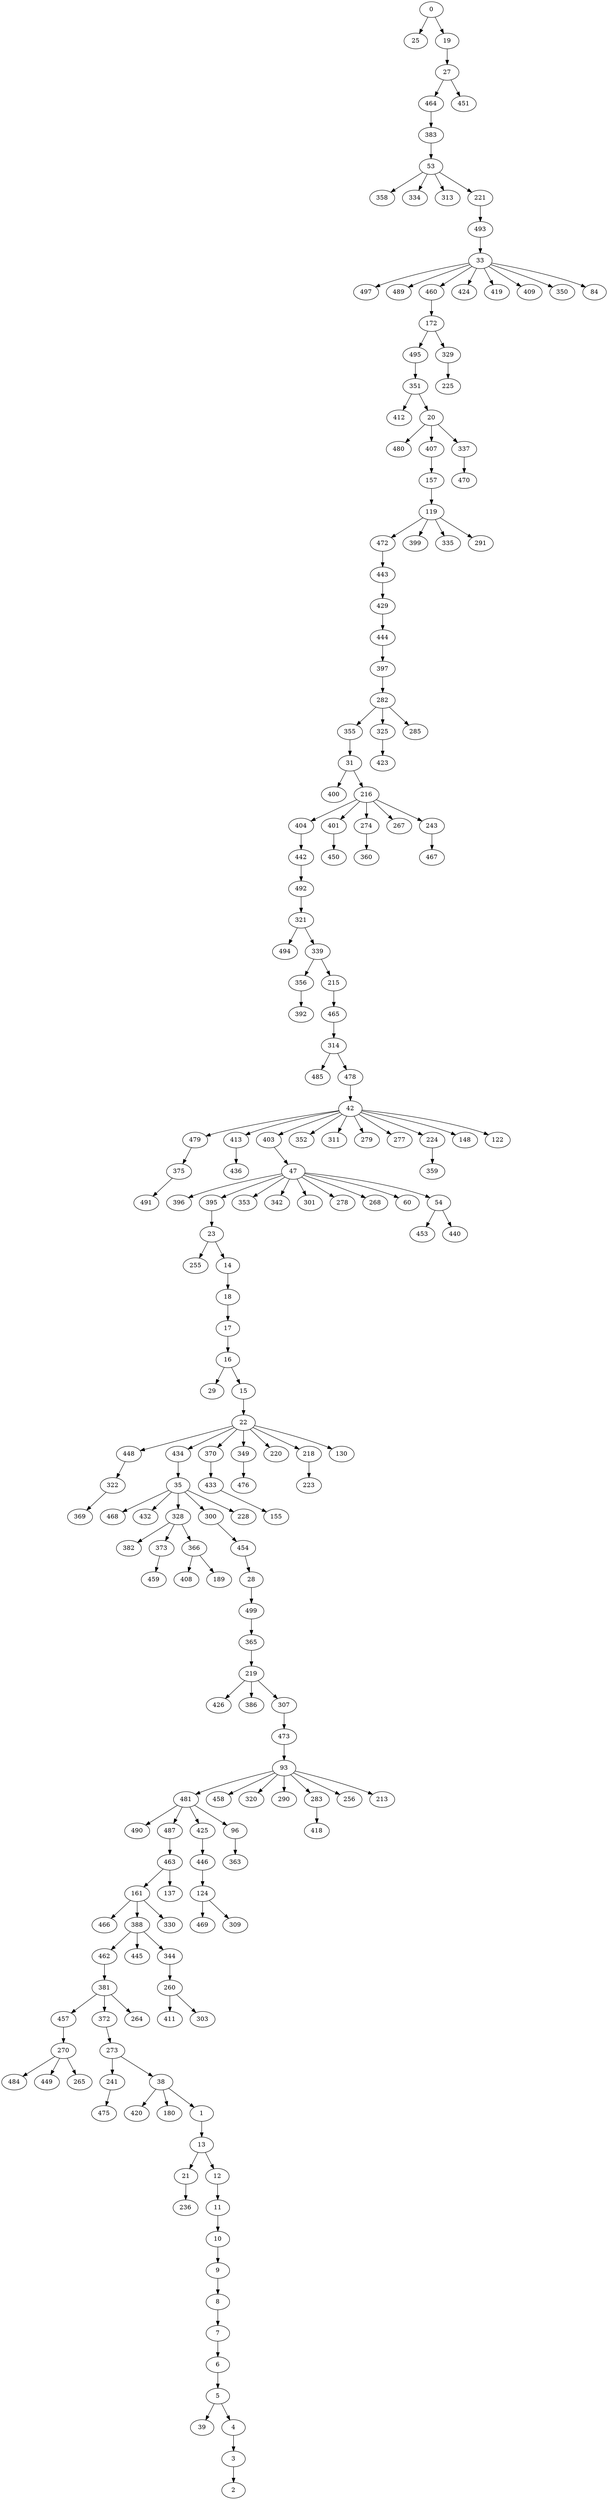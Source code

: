digraph {
	0 [label=0]
	25 [label=25]
	19 [label=19]
	27 [label=27]
	464 [label=464]
	383 [label=383]
	53 [label=53]
	358 [label=358]
	334 [label=334]
	313 [label=313]
	221 [label=221]
	493 [label=493]
	33 [label=33]
	497 [label=497]
	489 [label=489]
	460 [label=460]
	172 [label=172]
	495 [label=495]
	351 [label=351]
	412 [label=412]
	20 [label=20]
	480 [label=480]
	407 [label=407]
	157 [label=157]
	119 [label=119]
	472 [label=472]
	443 [label=443]
	429 [label=429]
	444 [label=444]
	397 [label=397]
	282 [label=282]
	355 [label=355]
	31 [label=31]
	400 [label=400]
	216 [label=216]
	404 [label=404]
	442 [label=442]
	492 [label=492]
	321 [label=321]
	494 [label=494]
	339 [label=339]
	356 [label=356]
	392 [label=392]
	215 [label=215]
	465 [label=465]
	314 [label=314]
	485 [label=485]
	478 [label=478]
	42 [label=42]
	479 [label=479]
	375 [label=375]
	491 [label=491]
	413 [label=413]
	436 [label=436]
	403 [label=403]
	47 [label=47]
	396 [label=396]
	395 [label=395]
	23 [label=23]
	255 [label=255]
	14 [label=14]
	18 [label=18]
	17 [label=17]
	16 [label=16]
	29 [label=29]
	15 [label=15]
	22 [label=22]
	448 [label=448]
	322 [label=322]
	369 [label=369]
	434 [label=434]
	35 [label=35]
	468 [label=468]
	432 [label=432]
	328 [label=328]
	382 [label=382]
	373 [label=373]
	459 [label=459]
	366 [label=366]
	408 [label=408]
	189 [label=189]
	300 [label=300]
	454 [label=454]
	28 [label=28]
	499 [label=499]
	365 [label=365]
	219 [label=219]
	426 [label=426]
	386 [label=386]
	307 [label=307]
	473 [label=473]
	93 [label=93]
	481 [label=481]
	490 [label=490]
	487 [label=487]
	463 [label=463]
	161 [label=161]
	466 [label=466]
	388 [label=388]
	462 [label=462]
	381 [label=381]
	457 [label=457]
	270 [label=270]
	484 [label=484]
	449 [label=449]
	265 [label=265]
	372 [label=372]
	273 [label=273]
	241 [label=241]
	475 [label=475]
	38 [label=38]
	420 [label=420]
	180 [label=180]
	1 [label=1]
	13 [label=13]
	21 [label=21]
	236 [label=236]
	12 [label=12]
	11 [label=11]
	10 [label=10]
	9 [label=9]
	8 [label=8]
	7 [label=7]
	6 [label=6]
	5 [label=5]
	39 [label=39]
	4 [label=4]
	3 [label=3]
	2 [label=2]
	264 [label=264]
	445 [label=445]
	344 [label=344]
	260 [label=260]
	411 [label=411]
	303 [label=303]
	330 [label=330]
	137 [label=137]
	425 [label=425]
	446 [label=446]
	124 [label=124]
	469 [label=469]
	309 [label=309]
	96 [label=96]
	363 [label=363]
	458 [label=458]
	320 [label=320]
	290 [label=290]
	283 [label=283]
	418 [label=418]
	256 [label=256]
	213 [label=213]
	228 [label=228]
	370 [label=370]
	433 [label=433]
	155 [label=155]
	349 [label=349]
	476 [label=476]
	220 [label=220]
	218 [label=218]
	223 [label=223]
	130 [label=130]
	353 [label=353]
	342 [label=342]
	301 [label=301]
	278 [label=278]
	268 [label=268]
	60 [label=60]
	54 [label=54]
	453 [label=453]
	440 [label=440]
	352 [label=352]
	311 [label=311]
	279 [label=279]
	277 [label=277]
	224 [label=224]
	359 [label=359]
	148 [label=148]
	122 [label=122]
	401 [label=401]
	450 [label=450]
	274 [label=274]
	360 [label=360]
	267 [label=267]
	243 [label=243]
	467 [label=467]
	325 [label=325]
	423 [label=423]
	285 [label=285]
	399 [label=399]
	335 [label=335]
	291 [label=291]
	337 [label=337]
	470 [label=470]
	329 [label=329]
	225 [label=225]
	424 [label=424]
	419 [label=419]
	409 [label=409]
	350 [label=350]
	84 [label=84]
	451 [label=451]
	0 -> 25
	0 -> 19
	19 -> 27
	27 -> 464
	464 -> 383
	383 -> 53
	53 -> 358
	53 -> 334
	53 -> 313
	53 -> 221
	221 -> 493
	493 -> 33
	33 -> 497
	33 -> 489
	33 -> 460
	460 -> 172
	172 -> 495
	495 -> 351
	351 -> 412
	351 -> 20
	20 -> 480
	20 -> 407
	407 -> 157
	157 -> 119
	119 -> 472
	472 -> 443
	443 -> 429
	429 -> 444
	444 -> 397
	397 -> 282
	282 -> 355
	355 -> 31
	31 -> 400
	31 -> 216
	216 -> 404
	404 -> 442
	442 -> 492
	492 -> 321
	321 -> 494
	321 -> 339
	339 -> 356
	356 -> 392
	339 -> 215
	215 -> 465
	465 -> 314
	314 -> 485
	314 -> 478
	478 -> 42
	42 -> 479
	479 -> 375
	375 -> 491
	42 -> 413
	413 -> 436
	42 -> 403
	403 -> 47
	47 -> 396
	47 -> 395
	395 -> 23
	23 -> 255
	23 -> 14
	14 -> 18
	18 -> 17
	17 -> 16
	16 -> 29
	16 -> 15
	15 -> 22
	22 -> 448
	448 -> 322
	322 -> 369
	22 -> 434
	434 -> 35
	35 -> 468
	35 -> 432
	35 -> 328
	328 -> 382
	328 -> 373
	373 -> 459
	328 -> 366
	366 -> 408
	366 -> 189
	35 -> 300
	300 -> 454
	454 -> 28
	28 -> 499
	499 -> 365
	365 -> 219
	219 -> 426
	219 -> 386
	219 -> 307
	307 -> 473
	473 -> 93
	93 -> 481
	481 -> 490
	481 -> 487
	487 -> 463
	463 -> 161
	161 -> 466
	161 -> 388
	388 -> 462
	462 -> 381
	381 -> 457
	457 -> 270
	270 -> 484
	270 -> 449
	270 -> 265
	381 -> 372
	372 -> 273
	273 -> 241
	241 -> 475
	273 -> 38
	38 -> 420
	38 -> 180
	38 -> 1
	1 -> 13
	13 -> 21
	21 -> 236
	13 -> 12
	12 -> 11
	11 -> 10
	10 -> 9
	9 -> 8
	8 -> 7
	7 -> 6
	6 -> 5
	5 -> 39
	5 -> 4
	4 -> 3
	3 -> 2
	381 -> 264
	388 -> 445
	388 -> 344
	344 -> 260
	260 -> 411
	260 -> 303
	161 -> 330
	463 -> 137
	481 -> 425
	425 -> 446
	446 -> 124
	124 -> 469
	124 -> 309
	481 -> 96
	96 -> 363
	93 -> 458
	93 -> 320
	93 -> 290
	93 -> 283
	283 -> 418
	93 -> 256
	93 -> 213
	35 -> 228
	22 -> 370
	370 -> 433
	433 -> 155
	22 -> 349
	349 -> 476
	22 -> 220
	22 -> 218
	218 -> 223
	22 -> 130
	47 -> 353
	47 -> 342
	47 -> 301
	47 -> 278
	47 -> 268
	47 -> 60
	47 -> 54
	54 -> 453
	54 -> 440
	42 -> 352
	42 -> 311
	42 -> 279
	42 -> 277
	42 -> 224
	224 -> 359
	42 -> 148
	42 -> 122
	216 -> 401
	401 -> 450
	216 -> 274
	274 -> 360
	216 -> 267
	216 -> 243
	243 -> 467
	282 -> 325
	325 -> 423
	282 -> 285
	119 -> 399
	119 -> 335
	119 -> 291
	20 -> 337
	337 -> 470
	172 -> 329
	329 -> 225
	33 -> 424
	33 -> 419
	33 -> 409
	33 -> 350
	33 -> 84
	27 -> 451
}
